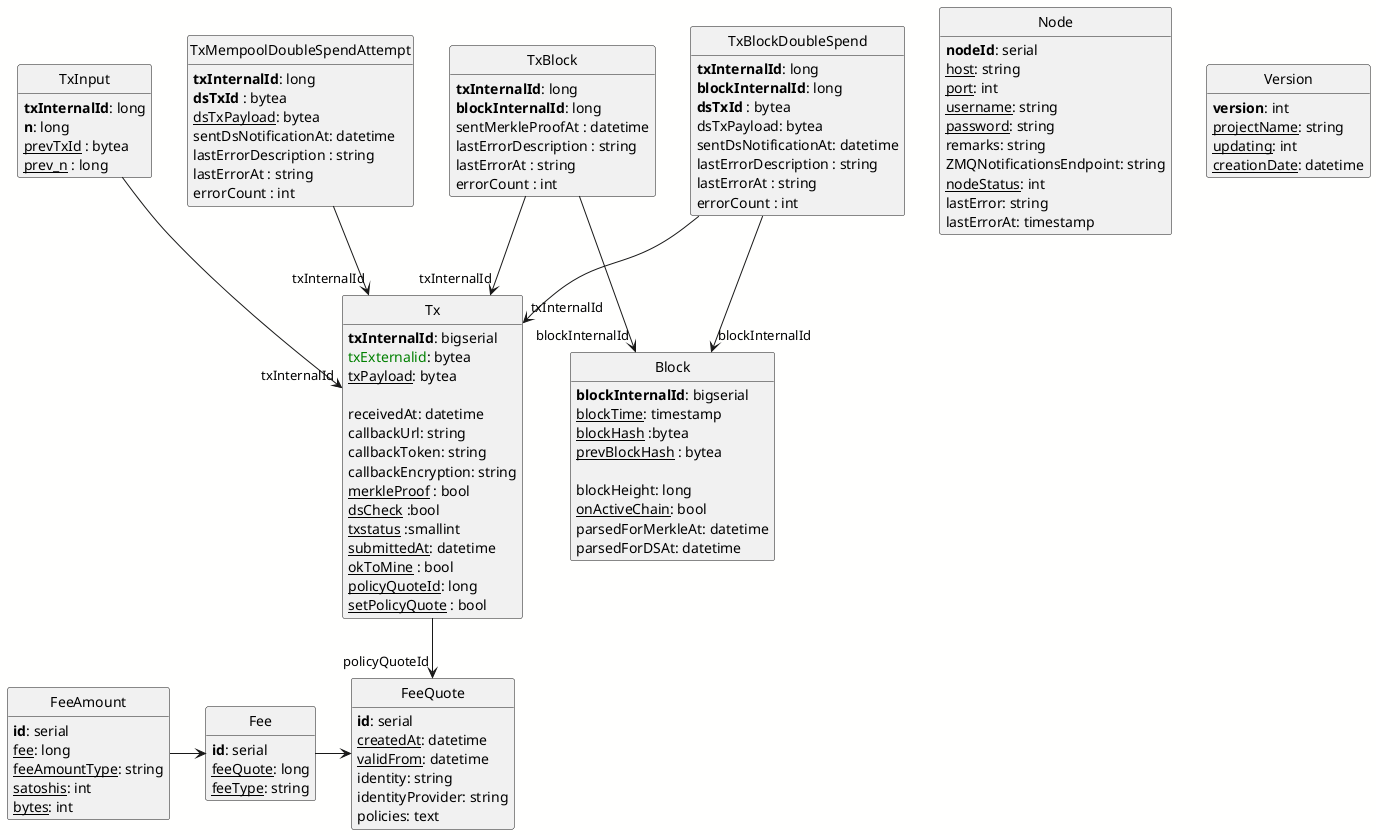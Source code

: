 ﻿@startuml 
skinparam backgroundColor #FFFFFE
' uncomment the line below if you're using computer with a retina display
' skinparam dpi 300
' we use bold for primary key
' green color for unique
' and underline for not_null
!define primary_key(x) <b>x</b>
!define unique(x) <color:green>x</color>
!define not_null(x) <u>x</u>
hide empty members
hide circle

class Tx {
  primary_key(txInternalId): bigserial
  unique(txExternalid): bytea
  not_null(txPayload): bytea
  
  receivedAt: datetime
  callbackUrl: string
  callbackToken: string
  callbackEncryption: string
  not_null(merkleProof) : bool
  not_null(dsCheck) :bool
  not_null(txstatus) :smallint
  not_null(submittedAt): datetime
  not_null(okToMine) : bool
  not_null(policyQuoteId): long
  not_null(setPolicyQuote) : bool
}    
Tx --> "policyQuoteId" FeeQuote

class TxInput {
  primary_key(txInternalId): long
  primary_key(n): long
  not_null(prevTxId) : bytea
  not_null(prev_n) : long

}
TxInput --> "txInternalId" Tx

' After block is parsed we need to process  merkle callback
' After block is no longer on active chain we need to check *whole new chain* for double spends (until tx is included on both forks)???
class TxBlock
{
  primary_key(txInternalId): long
  primary_key(blockInternalId): long
  sentMerkleProofAt : datetime
  lastErrorDescription : string
  lastErrorAt : string
  errorCount : int
}
TxBlock --> "blockInternalId" Block
TxBlock --> "txInternalId" Tx

class TxBlockDoubleSpend
{
  primary_key(txInternalId): long
  primary_key(blockInternalId): long
  primary_key(dsTxId) : bytea
  dsTxPayload: bytea
  sentDsNotificationAt: datetime
  lastErrorDescription : string
  lastErrorAt : string
  errorCount : int
}
TxBlockDoubleSpend --> "txInternalId" Tx
TxBlockDoubleSpend --> "blockInternalId" Block

class TxMempoolDoubleSpendAttempt
{
  primary_key(txInternalId): long
  primary_key(dsTxId) : bytea
  not_null(dsTxPayload): bytea
  sentDsNotificationAt: datetime
  lastErrorDescription : string
  lastErrorAt : string
  errorCount : int
}
TxMempoolDoubleSpendAttempt --> "txInternalId" Tx

class Block
{
  primary_key(blockInternalId): bigserial
  not_null(blockTime): timestamp
  not_null(blockHash) :bytea
  not_null(prevBlockHash) : bytea
  
  ' null if not connected
  blockHeight: long  
  not_null(onActiveChain): bool
  parsedForMerkleAt: datetime
  parsedForDSAt: datetime
}

class Node {
  primary_key(nodeId): serial
  not_null(host): string
  not_null(port): int
  not_null(username): string
  not_null(password): string
  remarks: string
  ZMQNotificationsEndpoint: string
  not_null(nodeStatus): int
  lastError: string
  lastErrorAt: timestamp
}

class FeeQuote {
  primary_key(id): serial
  not_null(createdAt): datetime
  not_null(validFrom): datetime
  identity: string
  identityProvider: string
  policies: text
}

class Fee {
  primary_key(id): serial
  not_null(feeQuote): long
  not_null(feeType): string
}
Fee -> FeeQuote

class FeeAmount {
  primary_key(id): serial
  not_null(fee): long 
  not_null(feeAmountType): string 
  not_null(satoshis): int
  not_null(bytes): int
}
FeeAmount -> Fee

class Version{
  primary_key(version): int
  not_null(projectName): string
  not_null(updating): int
  not_null(creationDate): datetime
}
@enduml
